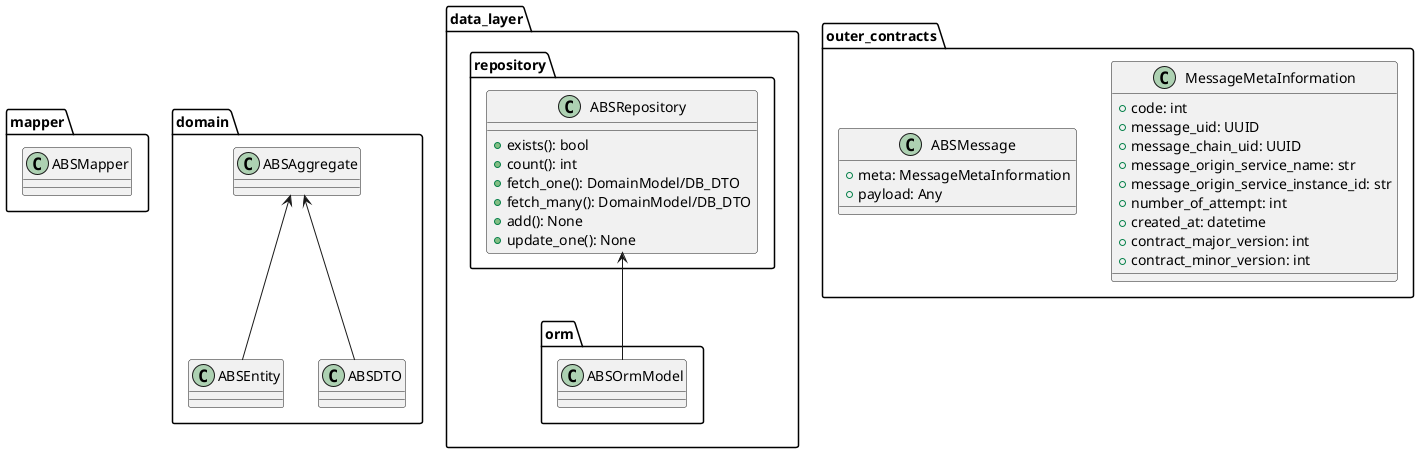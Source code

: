 @startuml
package mapper{
    class ABSMapper
}

package domain{
    class ABSAggregate
    class ABSEntity
    class ABSDTO

    ABSAggregate <-- ABSEntity
    ABSAggregate <-- ABSDTO
}
package data_layer {
    package repository{
        class ABSRepository{
            +exists(): bool
            +count(): int
            +fetch_one(): DomainModel/DB_DTO
            +fetch_many(): DomainModel/DB_DTO
            +add(): None
            +update_one(): None
        }
    }

    package orm{
        class ABSOrmModel
    }

    ABSRepository <-- ABSOrmModel
}

package outer_contracts{
    class MessageMetaInformation{
        +code: int
        +message_uid: UUID
        +message_chain_uid: UUID
        +message_origin_service_name: str
        +message_origin_service_instance_id: str
        +number_of_attempt: int
        +created_at: datetime
        +contract_major_version: int
        +contract_minor_version: int
    }

    class ABSMessage{
        +meta: MessageMetaInformation
        +payload: Any
    }
}
@enduml